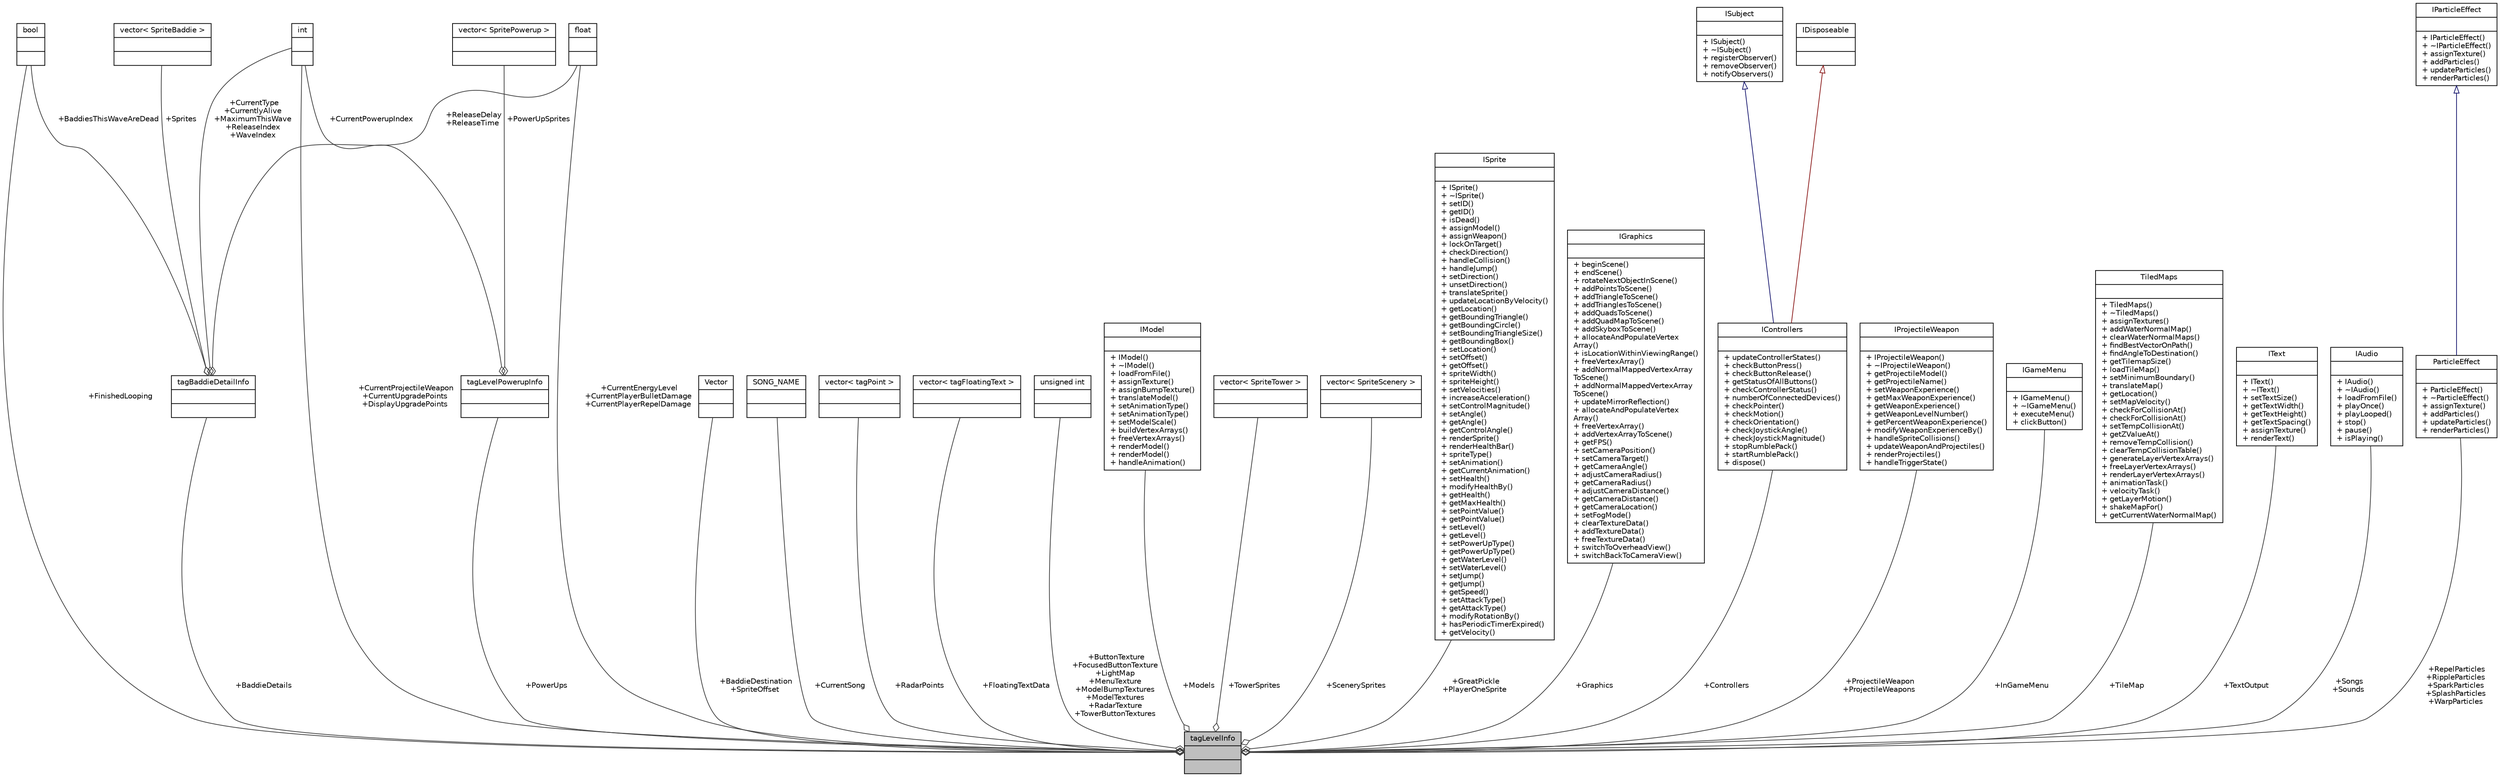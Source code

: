 digraph "tagLevelInfo"
{
 // LATEX_PDF_SIZE
  edge [fontname="Helvetica",fontsize="10",labelfontname="Helvetica",labelfontsize="10"];
  node [fontname="Helvetica",fontsize="10",shape=record];
  Node1 [label="{tagLevelInfo\n||}",height=0.2,width=0.4,color="black", fillcolor="grey75", style="filled", fontcolor="black",tooltip="Defines the information that will be used to define the behavior in a level."];
  Node2 -> Node1 [color="grey25",fontsize="10",style="solid",label=" +FinishedLooping" ,arrowhead="odiamond",fontname="Helvetica"];
  Node2 [label="{bool\n||}",height=0.2,width=0.4,color="black", fillcolor="white", style="filled",tooltip=" "];
  Node3 -> Node1 [color="grey25",fontsize="10",style="solid",label=" +BaddieDestination\n+SpriteOffset" ,arrowhead="odiamond",fontname="Helvetica"];
  Node3 [label="{Vector\n||}",height=0.2,width=0.4,color="black", fillcolor="white", style="filled",tooltip=" "];
  Node4 -> Node1 [color="grey25",fontsize="10",style="solid",label=" +CurrentProjectileWeapon\n+CurrentUpgradePoints\n+DisplayUpgradePoints" ,arrowhead="odiamond",fontname="Helvetica"];
  Node4 [label="{int\n||}",height=0.2,width=0.4,color="black", fillcolor="white", style="filled",tooltip=" "];
  Node5 -> Node1 [color="grey25",fontsize="10",style="solid",label=" +CurrentEnergyLevel\n+CurrentPlayerBulletDamage\n+CurrentPlayerRepelDamage" ,arrowhead="odiamond",fontname="Helvetica"];
  Node5 [label="{float\n||}",height=0.2,width=0.4,color="black", fillcolor="white", style="filled",tooltip=" "];
  Node6 -> Node1 [color="grey25",fontsize="10",style="solid",label=" +CurrentSong" ,arrowhead="odiamond",fontname="Helvetica"];
  Node6 [label="{SONG_NAME\n||}",height=0.2,width=0.4,color="black", fillcolor="white", style="filled",tooltip=" "];
  Node7 -> Node1 [color="grey25",fontsize="10",style="solid",label=" +PowerUps" ,arrowhead="odiamond",fontname="Helvetica"];
  Node7 [label="{tagLevelPowerupInfo\n||}",height=0.2,width=0.4,color="black", fillcolor="white", style="filled",URL="$structtag_level_powerup_info.html",tooltip="Defines information used to control powerup behavior"];
  Node4 -> Node7 [color="grey25",fontsize="10",style="solid",label=" +CurrentPowerupIndex" ,arrowhead="odiamond",fontname="Helvetica"];
  Node8 -> Node7 [color="grey25",fontsize="10",style="solid",label=" +PowerUpSprites" ,arrowhead="odiamond",fontname="Helvetica"];
  Node8 [label="{vector\< SpritePowerup \>\n||}",height=0.2,width=0.4,color="black", fillcolor="white", style="filled",tooltip=" "];
  Node9 -> Node1 [color="grey25",fontsize="10",style="solid",label=" +RadarPoints" ,arrowhead="odiamond",fontname="Helvetica"];
  Node9 [label="{vector\< tagPoint \>\n||}",height=0.2,width=0.4,color="black", fillcolor="white", style="filled",tooltip=" "];
  Node10 -> Node1 [color="grey25",fontsize="10",style="solid",label=" +FloatingTextData" ,arrowhead="odiamond",fontname="Helvetica"];
  Node10 [label="{vector\< tagFloatingText \>\n||}",height=0.2,width=0.4,color="black", fillcolor="white", style="filled",tooltip=" "];
  Node11 -> Node1 [color="grey25",fontsize="10",style="solid",label=" +BaddieDetails" ,arrowhead="odiamond",fontname="Helvetica"];
  Node11 [label="{tagBaddieDetailInfo\n||}",height=0.2,width=0.4,color="black", fillcolor="white", style="filled",URL="$structtag_baddie_detail_info.html",tooltip="Values used to manage release of baddies during each wave in a level"];
  Node2 -> Node11 [color="grey25",fontsize="10",style="solid",label=" +BaddiesThisWaveAreDead" ,arrowhead="odiamond",fontname="Helvetica"];
  Node4 -> Node11 [color="grey25",fontsize="10",style="solid",label=" +CurrentType\n+CurrentlyAlive\n+MaximumThisWave\n+ReleaseIndex\n+WaveIndex" ,arrowhead="odiamond",fontname="Helvetica"];
  Node5 -> Node11 [color="grey25",fontsize="10",style="solid",label=" +ReleaseDelay\n+ReleaseTime" ,arrowhead="odiamond",fontname="Helvetica"];
  Node12 -> Node11 [color="grey25",fontsize="10",style="solid",label=" +Sprites" ,arrowhead="odiamond",fontname="Helvetica"];
  Node12 [label="{vector\< SpriteBaddie \>\n||}",height=0.2,width=0.4,color="black", fillcolor="white", style="filled",tooltip=" "];
  Node13 -> Node1 [color="grey25",fontsize="10",style="solid",label=" +ButtonTexture\n+FocusedButtonTexture\n+LightMap\n+MenuTexture\n+ModelBumpTextures\n+ModelTextures\n+RadarTexture\n+TowerButtonTextures" ,arrowhead="odiamond",fontname="Helvetica"];
  Node13 [label="{unsigned int\n||}",height=0.2,width=0.4,color="black", fillcolor="white", style="filled",tooltip=" "];
  Node14 -> Node1 [color="grey25",fontsize="10",style="solid",label=" +Models" ,arrowhead="odiamond",fontname="Helvetica"];
  Node14 [label="{IModel\n||+ IModel()\l+ ~IModel()\l+ loadFromFile()\l+ assignTexture()\l+ assignBumpTexture()\l+ translateModel()\l+ setAnimationType()\l+ setAnimationType()\l+ setModelScale()\l+ buildVertexArrays()\l+ freeVertexArrays()\l+ renderModel()\l+ renderModel()\l+ handleAnimation()\l}",height=0.2,width=0.4,color="black", fillcolor="white", style="filled",URL="$class_i_model.html",tooltip=" "];
  Node15 -> Node1 [color="grey25",fontsize="10",style="solid",label=" +TowerSprites" ,arrowhead="odiamond",fontname="Helvetica"];
  Node15 [label="{vector\< SpriteTower \>\n||}",height=0.2,width=0.4,color="black", fillcolor="white", style="filled",tooltip=" "];
  Node16 -> Node1 [color="grey25",fontsize="10",style="solid",label=" +ScenerySprites" ,arrowhead="odiamond",fontname="Helvetica"];
  Node16 [label="{vector\< SpriteScenery \>\n||}",height=0.2,width=0.4,color="black", fillcolor="white", style="filled",tooltip=" "];
  Node17 -> Node1 [color="grey25",fontsize="10",style="solid",label=" +GreatPickle\n+PlayerOneSprite" ,arrowhead="odiamond",fontname="Helvetica"];
  Node17 [label="{ISprite\n||+ ISprite()\l+ ~ISprite()\l+ setID()\l+ getID()\l+ isDead()\l+ assignModel()\l+ assignWeapon()\l+ lockOnTarget()\l+ checkDirection()\l+ handleCollision()\l+ handleJump()\l+ setDirection()\l+ unsetDirection()\l+ translateSprite()\l+ updateLocationByVelocity()\l+ getLocation()\l+ getBoundingTriangle()\l+ getBoundingCircle()\l+ setBoundingTriangleSize()\l+ getBoundingBox()\l+ setLocation()\l+ setOffset()\l+ getOffset()\l+ spriteWidth()\l+ spriteHeight()\l+ setVelocities()\l+ increaseAcceleration()\l+ setControlMagnitude()\l+ setAngle()\l+ getAngle()\l+ getControlAngle()\l+ renderSprite()\l+ renderHealthBar()\l+ spriteType()\l+ setAnimation()\l+ getCurrentAnimation()\l+ setHealth()\l+ modifyHealthBy()\l+ getHealth()\l+ getMaxHealth()\l+ setPointValue()\l+ getPointValue()\l+ setLevel()\l+ getLevel()\l+ setPowerUpType()\l+ getPowerUpType()\l+ getWaterLevel()\l+ setWaterLevel()\l+ setJump()\l+ getJump()\l+ getSpeed()\l+ setAttackType()\l+ getAttackType()\l+ modifyRotationBy()\l+ hasPeriodicTimerExpired()\l+ getVelocity()\l}",height=0.2,width=0.4,color="black", fillcolor="white", style="filled",URL="$class_i_sprite.html",tooltip=" "];
  Node18 -> Node1 [color="grey25",fontsize="10",style="solid",label=" +Graphics" ,arrowhead="odiamond",fontname="Helvetica"];
  Node18 [label="{IGraphics\n||+ beginScene()\l+ endScene()\l+ rotateNextObjectInScene()\l+ addPointsToScene()\l+ addTriangleToScene()\l+ addTrianglesToScene()\l+ addQuadsToScene()\l+ addQuadMapToScene()\l+ addSkyboxToScene()\l+ allocateAndPopulateVertex\lArray()\l+ isLocationWithinViewingRange()\l+ freeVertexArray()\l+ addNormalMappedVertexArray\lToScene()\l+ addNormalMappedVertexArray\lToScene()\l+ updateMirrorReflection()\l+ allocateAndPopulateVertex\lArray()\l+ freeVertexArray()\l+ addVertexArrayToScene()\l+ getFPS()\l+ setCameraPosition()\l+ setCameraTarget()\l+ getCameraAngle()\l+ adjustCameraRadius()\l+ getCameraRadius()\l+ adjustCameraDistance()\l+ getCameraDistance()\l+ getCameraLocation()\l+ setFogMode()\l+ clearTextureData()\l+ addTextureData()\l+ freeTextureData()\l+ switchToOverheadView()\l+ switchBackToCameraView()\l}",height=0.2,width=0.4,color="black", fillcolor="white", style="filled",URL="$class_i_graphics.html",tooltip=" "];
  Node19 -> Node1 [color="grey25",fontsize="10",style="solid",label=" +Controllers" ,arrowhead="odiamond",fontname="Helvetica"];
  Node19 [label="{IControllers\n||+ updateControllerStates()\l+ checkButtonPress()\l+ checkButtonRelease()\l+ getStatusOfAllButtons()\l+ checkControllerStatus()\l+ numberOfConnectedDevices()\l+ checkPointer()\l+ checkMotion()\l+ checkOrientation()\l+ checkJoystickAngle()\l+ checkJoystickMagnitude()\l+ stopRumblePack()\l+ startRumblePack()\l+ dispose()\l}",height=0.2,width=0.4,color="black", fillcolor="white", style="filled",URL="$class_i_controllers.html",tooltip=" "];
  Node20 -> Node19 [dir="back",color="midnightblue",fontsize="10",style="solid",arrowtail="onormal",fontname="Helvetica"];
  Node20 [label="{ISubject\n||+ ISubject()\l+ ~ISubject()\l+ registerObserver()\l+ removeObserver()\l+ notifyObservers()\l}",height=0.2,width=0.4,color="black", fillcolor="white", style="filled",URL="$class_i_subject.html",tooltip=" "];
  Node21 -> Node19 [dir="back",color="firebrick4",fontsize="10",style="solid",arrowtail="onormal",fontname="Helvetica"];
  Node21 [label="{IDisposeable\n||}",height=0.2,width=0.4,color="black", fillcolor="white", style="filled",URL="$class_i_disposeable.html",tooltip=" "];
  Node22 -> Node1 [color="grey25",fontsize="10",style="solid",label=" +ProjectileWeapon\n+ProjectileWeapons" ,arrowhead="odiamond",fontname="Helvetica"];
  Node22 [label="{IProjectileWeapon\n||+ IProjectileWeapon()\l+ ~IProjectileWeapon()\l+ getProjectileModel()\l+ getProjectileName()\l+ setWeaponExperience()\l+ getMaxWeaponExperience()\l+ getWeaponExperience()\l+ getWeaponLevelNumber()\l+ getPercentWeaponExperience()\l+ modifyWeaponExperienceBy()\l+ handleSpriteCollisions()\l+ updateWeaponAndProjectiles()\l+ renderProjectiles()\l+ handleTriggerState()\l}",height=0.2,width=0.4,color="black", fillcolor="white", style="filled",URL="$class_i_projectile_weapon.html",tooltip=" "];
  Node23 -> Node1 [color="grey25",fontsize="10",style="solid",label=" +InGameMenu" ,arrowhead="odiamond",fontname="Helvetica"];
  Node23 [label="{IGameMenu\n||+ IGameMenu()\l+ ~IGameMenu()\l+ executeMenu()\l+ clickButton()\l}",height=0.2,width=0.4,color="black", fillcolor="white", style="filled",URL="$class_i_game_menu.html",tooltip="Defines the simple interface for all audio protocols (midi, mp3, pcm, controller) /summary>"];
  Node24 -> Node1 [color="grey25",fontsize="10",style="solid",label=" +TileMap" ,arrowhead="odiamond",fontname="Helvetica"];
  Node24 [label="{TiledMaps\n||+ TiledMaps()\l+ ~TiledMaps()\l+ assignTextures()\l+ addWaterNormalMap()\l+ clearWaterNormalMaps()\l+ findBestVectorOnPath()\l+ findAngleToDestination()\l+ getTilemapSize()\l+ loadTileMap()\l+ setMinimumBoundary()\l+ translateMap()\l+ getLocation()\l+ setMapVelocity()\l+ checkForCollisionAt()\l+ checkForCollisionAt()\l+ setTempCollisionAt()\l+ getZValueAt()\l+ removeTempCollision()\l+ clearTempCollisionTable()\l+ generateLayerVertexArrays()\l+ freeLayerVertexArrays()\l+ renderLayerVertexArrays()\l+ animationTask()\l+ velocityTask()\l+ getLayerMotion()\l+ shakeMapFor()\l+ getCurrentWaterNormalMap()\l}",height=0.2,width=0.4,color="black", fillcolor="white", style="filled",URL="$class_tiled_maps.html",tooltip=" "];
  Node25 -> Node1 [color="grey25",fontsize="10",style="solid",label=" +TextOutput" ,arrowhead="odiamond",fontname="Helvetica"];
  Node25 [label="{IText\n||+ IText()\l+ ~IText()\l+ setTextSize()\l+ getTextWidth()\l+ getTextHeight()\l+ getTextSpacing()\l+ assignTexture()\l+ renderText()\l}",height=0.2,width=0.4,color="black", fillcolor="white", style="filled",URL="$class_i_text.html",tooltip=" "];
  Node26 -> Node1 [color="grey25",fontsize="10",style="solid",label=" +Songs\n+Sounds" ,arrowhead="odiamond",fontname="Helvetica"];
  Node26 [label="{IAudio\n||+ IAudio()\l+ ~IAudio()\l+ loadFromFile()\l+ playOnce()\l+ playLooped()\l+ stop()\l+ pause()\l+ isPlaying()\l}",height=0.2,width=0.4,color="black", fillcolor="white", style="filled",URL="$class_i_audio.html",tooltip="// Defines the simple interface for all audio protocols (midi, mp3, pcm, controller) /summary>"];
  Node27 -> Node1 [color="grey25",fontsize="10",style="solid",label=" +RepelParticles\n+RippleParticles\n+SparkParticles\n+SplashParticles\n+WarpParticles" ,arrowhead="odiamond",fontname="Helvetica"];
  Node27 [label="{ParticleEffect\n||+ ParticleEffect()\l+ ~ParticleEffect()\l+ assignTexture()\l+ addParticles()\l+ updateParticles()\l+ renderParticles()\l}",height=0.2,width=0.4,color="black", fillcolor="white", style="filled",URL="$class_particle_effect.html",tooltip="Provides an interface for sprite behavior, whether that is a player sprite, or an NPC of some sort ...."];
  Node28 -> Node27 [dir="back",color="midnightblue",fontsize="10",style="solid",arrowtail="onormal",fontname="Helvetica"];
  Node28 [label="{IParticleEffect\n||+ IParticleEffect()\l+ ~IParticleEffect()\l+ assignTexture()\l+ addParticles()\l+ updateParticles()\l+ renderParticles()\l}",height=0.2,width=0.4,color="black", fillcolor="white", style="filled",URL="$class_i_particle_effect.html",tooltip=" "];
}
